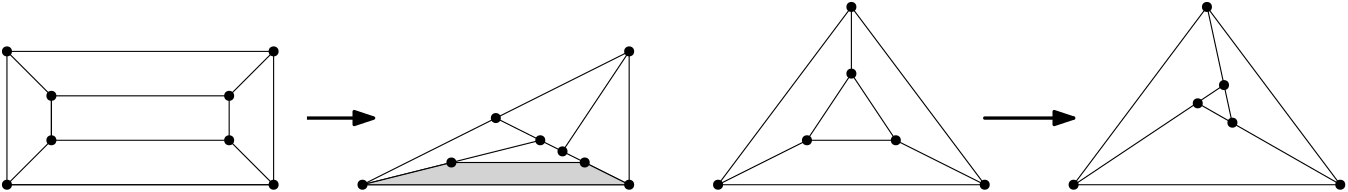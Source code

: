 <?xml version="1.0"?>
<!DOCTYPE ipe SYSTEM "ipe.dtd">
<ipe version="70206" creator="Ipe 7.2.7">
<info created="D:20190404140233" modified="D:20190404140233"/>
<ipestyle name="basic">
<symbol name="arrow/arc(spx)">
<path stroke="sym-stroke" fill="sym-stroke" pen="sym-pen">
0 0 m
-1 0.333 l
-1 -0.333 l
h
</path>
</symbol>
<symbol name="arrow/farc(spx)">
<path stroke="sym-stroke" fill="white" pen="sym-pen">
0 0 m
-1 0.333 l
-1 -0.333 l
h
</path>
</symbol>
<symbol name="arrow/ptarc(spx)">
<path stroke="sym-stroke" fill="sym-stroke" pen="sym-pen">
0 0 m
-1 0.333 l
-0.8 0 l
-1 -0.333 l
h
</path>
</symbol>
<symbol name="arrow/fptarc(spx)">
<path stroke="sym-stroke" fill="white" pen="sym-pen">
0 0 m
-1 0.333 l
-0.8 0 l
-1 -0.333 l
h
</path>
</symbol>
<symbol name="mark/circle(sx)" transformations="translations">
<path fill="sym-stroke">
0.6 0 0 0.6 0 0 e
0.4 0 0 0.4 0 0 e
</path>
</symbol>
<symbol name="mark/disk(sx)" transformations="translations">
<path fill="sym-stroke">
0.6 0 0 0.6 0 0 e
</path>
</symbol>
<symbol name="mark/fdisk(sfx)" transformations="translations">
<group>
<path fill="sym-fill">
0.5 0 0 0.5 0 0 e
</path>
<path fill="sym-stroke" fillrule="eofill">
0.6 0 0 0.6 0 0 e
0.4 0 0 0.4 0 0 e
</path>
</group>
</symbol>
<symbol name="mark/box(sx)" transformations="translations">
<path fill="sym-stroke" fillrule="eofill">
-0.6 -0.6 m
0.6 -0.6 l
0.6 0.6 l
-0.6 0.6 l
h
-0.4 -0.4 m
0.4 -0.4 l
0.4 0.4 l
-0.4 0.4 l
h
</path>
</symbol>
<symbol name="mark/square(sx)" transformations="translations">
<path fill="sym-stroke">
-0.6 -0.6 m
0.6 -0.6 l
0.6 0.6 l
-0.6 0.6 l
h
</path>
</symbol>
<symbol name="mark/fsquare(sfx)" transformations="translations">
<group>
<path fill="sym-fill">
-0.5 -0.5 m
0.5 -0.5 l
0.5 0.5 l
-0.5 0.5 l
h
</path>
<path fill="sym-stroke" fillrule="eofill">
-0.6 -0.6 m
0.6 -0.6 l
0.6 0.6 l
-0.6 0.6 l
h
-0.4 -0.4 m
0.4 -0.4 l
0.4 0.4 l
-0.4 0.4 l
h
</path>
</group>
</symbol>
<symbol name="mark/cross(sx)" transformations="translations">
<group>
<path fill="sym-stroke">
-0.43 -0.57 m
0.57 0.43 l
0.43 0.57 l
-0.57 -0.43 l
h
</path>
<path fill="sym-stroke">
-0.43 0.57 m
0.57 -0.43 l
0.43 -0.57 l
-0.57 0.43 l
h
</path>
</group>
</symbol>
<symbol name="arrow/fnormal(spx)">
<path stroke="sym-stroke" fill="white" pen="sym-pen">
0 0 m
-1 0.333 l
-1 -0.333 l
h
</path>
</symbol>
<symbol name="arrow/pointed(spx)">
<path stroke="sym-stroke" fill="sym-stroke" pen="sym-pen">
0 0 m
-1 0.333 l
-0.8 0 l
-1 -0.333 l
h
</path>
</symbol>
<symbol name="arrow/fpointed(spx)">
<path stroke="sym-stroke" fill="white" pen="sym-pen">
0 0 m
-1 0.333 l
-0.8 0 l
-1 -0.333 l
h
</path>
</symbol>
<symbol name="arrow/linear(spx)">
<path stroke="sym-stroke" pen="sym-pen">
-1 0.333 m
0 0 l
-1 -0.333 l
</path>
</symbol>
<symbol name="arrow/fdouble(spx)">
<path stroke="sym-stroke" fill="white" pen="sym-pen">
0 0 m
-1 0.333 l
-1 -0.333 l
h
-1 0 m
-2 0.333 l
-2 -0.333 l
h
</path>
</symbol>
<symbol name="arrow/double(spx)">
<path stroke="sym-stroke" fill="sym-stroke" pen="sym-pen">
0 0 m
-1 0.333 l
-1 -0.333 l
h
-1 0 m
-2 0.333 l
-2 -0.333 l
h
</path>
</symbol>
<pen name="heavier" value="0.8"/>
<pen name="fat" value="1.2"/>
<pen name="ultrafat" value="2"/>
<symbolsize name="large" value="5"/>
<symbolsize name="small" value="2"/>
<symbolsize name="tiny" value="1.1"/>
<arrowsize name="large" value="10"/>
<arrowsize name="small" value="5"/>
<arrowsize name="tiny" value="3"/>
<color name="red" value="1 0 0"/>
<color name="green" value="0 1 0"/>
<color name="blue" value="0 0 1"/>
<color name="yellow" value="1 1 0"/>
<color name="orange" value="1 0.647 0"/>
<color name="gold" value="1 0.843 0"/>
<color name="purple" value="0.627 0.125 0.941"/>
<color name="gray" value="0.745"/>
<color name="brown" value="0.647 0.165 0.165"/>
<color name="navy" value="0 0 0.502"/>
<color name="pink" value="1 0.753 0.796"/>
<color name="seagreen" value="0.18 0.545 0.341"/>
<color name="turquoise" value="0.251 0.878 0.816"/>
<color name="violet" value="0.933 0.51 0.933"/>
<color name="darkblue" value="0 0 0.545"/>
<color name="darkcyan" value="0 0.545 0.545"/>
<color name="darkgray" value="0.663"/>
<color name="darkgreen" value="0 0.392 0"/>
<color name="darkmagenta" value="0.545 0 0.545"/>
<color name="darkorange" value="1 0.549 0"/>
<color name="darkred" value="0.545 0 0"/>
<color name="lightblue" value="0.678 0.847 0.902"/>
<color name="lightcyan" value="0.878 1 1"/>
<color name="lightgray" value="0.827"/>
<color name="lightgreen" value="0.565 0.933 0.565"/>
<color name="lightyellow" value="1 1 0.878"/>
<dashstyle name="dashed" value="[4] 0"/>
<dashstyle name="dotted" value="[1 3] 0"/>
<dashstyle name="dash dotted" value="[4 2 1 2] 0"/>
<dashstyle name="dash dot dotted" value="[4 2 1 2 1 2] 0"/>
<textsize name="large" value="\large"/>
<textsize name="Large" value="\Large"/>
<textsize name="LARGE" value="\LARGE"/>
<textsize name="huge" value="\huge"/>
<textsize name="Huge" value="\Huge"/>
<textsize name="small" value="\small"/>
<textsize name="footnote" value="\footnotesize"/>
<textsize name="tiny" value="\tiny"/>
<textstyle name="center" begin="\begin{center}" end="\end{center}"/>
<textstyle name="itemize" begin="\begin{itemize}" end="\end{itemize}"/>
<textstyle name="item" begin="\begin{itemize}\item{}" end="\end{itemize}"/>
<gridsize name="4 pts" value="4"/>
<gridsize name="8 pts (~3 mm)" value="8"/>
<gridsize name="16 pts (~6 mm)" value="16"/>
<gridsize name="32 pts (~12 mm)" value="32"/>
<gridsize name="10 pts (~3.5 mm)" value="10"/>
<gridsize name="20 pts (~7 mm)" value="20"/>
<gridsize name="14 pts (~5 mm)" value="14"/>
<gridsize name="28 pts (~10 mm)" value="28"/>
<gridsize name="56 pts (~20 mm)" value="56"/>
<anglesize name="90 deg" value="90"/>
<anglesize name="60 deg" value="60"/>
<anglesize name="45 deg" value="45"/>
<anglesize name="30 deg" value="30"/>
<anglesize name="22.5 deg" value="22.5"/>
<opacity name="10%" value="0.1"/>
<opacity name="30%" value="0.3"/>
<opacity name="50%" value="0.5"/>
<opacity name="75%" value="0.75"/>
<tiling name="falling" angle="-60" step="4" width="1"/>
<tiling name="rising" angle="30" step="4" width="1"/>
</ipestyle>
<page>
<layer name="alpha"/>
<view layers="alpha" active="alpha"/>
<path layer="alpha" matrix="1 0 0 1 -32 0" stroke="black">
96 768 m
192 768 l
192 720 l
96 720 l
h
</path>
<path matrix="1 0 0 1 -32 0" stroke="black">
176 752 m
112 752 l
112 736 l
176 736 l
h
</path>
<path matrix="1 0 0 1 -32 0" stroke="black">
192 768 m
176 752 l
</path>
<path matrix="1 0 0 1 -32 0" stroke="black">
176 736 m
192 720 l
96 720 l
112 736 l
112 752 l
96 768 l
</path>
<use matrix="1 0 0 1 -32 0" name="mark/disk(sx)" pos="96 768" size="normal" stroke="black"/>
<use matrix="1 0 0 1 -32 0" name="mark/disk(sx)" pos="112 752" size="normal" stroke="black"/>
<use matrix="1 0 0 1 -32 0" name="mark/disk(sx)" pos="112 736" size="normal" stroke="black"/>
<use matrix="1 0 0 1 -32 0" name="mark/disk(sx)" pos="96 720" size="normal" stroke="black"/>
<use matrix="1 0 0 1 -32 0" name="mark/disk(sx)" pos="192 720" size="normal" stroke="black"/>
<use matrix="1 0 0 1 -32 0" name="mark/disk(sx)" pos="176 736" size="normal" stroke="black"/>
<use matrix="1 0 0 1 -32 0" name="mark/disk(sx)" pos="176 752" size="normal" stroke="black"/>
<use matrix="1 0 0 1 -32 0" name="mark/disk(sx)" pos="192 768" size="normal" stroke="black"/>
<path matrix="1 0 0 1 -48 0" stroke="black">
240 720 m
336 768 l
336 720 l
240 720 l
288 744 l
336 720 l
312 732 l
336 768 l
312 732 l
320 728 l
296 740 l
304 736 l
304 736 l
</path>
<path matrix="1 0 0 1 -48 0" stroke="black">
304 736 m
240 720 l
</path>
<path matrix="1 0 0 1 -48 0" stroke="black" fill="lightgray">
240 720 m
272 728 l
320 728 l
336 720 l
240 720 l
</path>
<use matrix="1 0 0 1 -48 0" name="mark/disk(sx)" pos="288 744" size="normal" stroke="black"/>
<use matrix="1 0 0 1 -48 0" name="mark/disk(sx)" pos="304 736" size="normal" stroke="black"/>
<use matrix="1 0 0 1 -48 0" name="mark/disk(sx)" pos="312 732" size="normal" stroke="black"/>
<use matrix="1 0 0 1 -48 0" name="mark/disk(sx)" pos="336 768" size="normal" stroke="black"/>
<use matrix="1 0 0 1 -48 0" name="mark/disk(sx)" pos="336 720" size="normal" stroke="black"/>
<use matrix="1 0 0 1 -48 0" name="mark/disk(sx)" pos="240 720" size="normal" stroke="black"/>
<path stroke="black">
320 720 m
368 720 l
416 720 l
368 784 l
320 720 l
352 736 l
368 760 l
384 736 l
352 736 l
368 760 l
368 784 l
368 760 l
384 736 l
416 720 l
368 784 l
416 720 l
</path>
<use name="mark/disk(sx)" pos="320 720" size="normal" stroke="black"/>
<use name="mark/disk(sx)" pos="352 736" size="normal" stroke="black"/>
<use name="mark/disk(sx)" pos="368 760" size="normal" stroke="black"/>
<use name="mark/disk(sx)" pos="368 784" size="normal" stroke="black"/>
<use name="mark/disk(sx)" pos="416 720" size="normal" stroke="black"/>
<use name="mark/disk(sx)" pos="384 736" size="normal" stroke="black"/>
<path stroke="black" pen="fat" arrow="normal/normal">
172 744 m
196 744 l
</path>
<path stroke="black" pen="fat" arrow="normal/normal">
416 744 m
448 744 l
416 744 l
448 744 l
416 744 l
448 744 l
</path>
<path stroke="black">
448 720 m
544 720 l
496 784 l
448 720 l
</path>
<path stroke="black">
448.327 720.045 m
502.255 756.018 l
</path>
<path stroke="black">
496.228 783.305 m
505.131 742.113 l
</path>
<path stroke="black">
543.896 720.125 m
492.786 749.294 l
505.234 742.202 l
</path>
<use name="mark/disk(sx)" pos="492.688 749.302" size="normal" stroke="black"/>
<use name="mark/disk(sx)" pos="505.171 742.333" size="normal" stroke="black"/>
<use name="mark/disk(sx)" pos="502.144 755.873" size="normal" stroke="black"/>
<use name="mark/disk(sx)" pos="496 784" size="normal" stroke="black"/>
<use name="mark/disk(sx)" pos="544 720" size="normal" stroke="black"/>
<use name="mark/disk(sx)" pos="448 720" size="normal" stroke="black"/>
<use name="mark/disk(sx)" pos="224 728" size="normal" stroke="black"/>
<use name="mark/disk(sx)" pos="272 728" size="normal" stroke="black"/>
</page>
</ipe>
